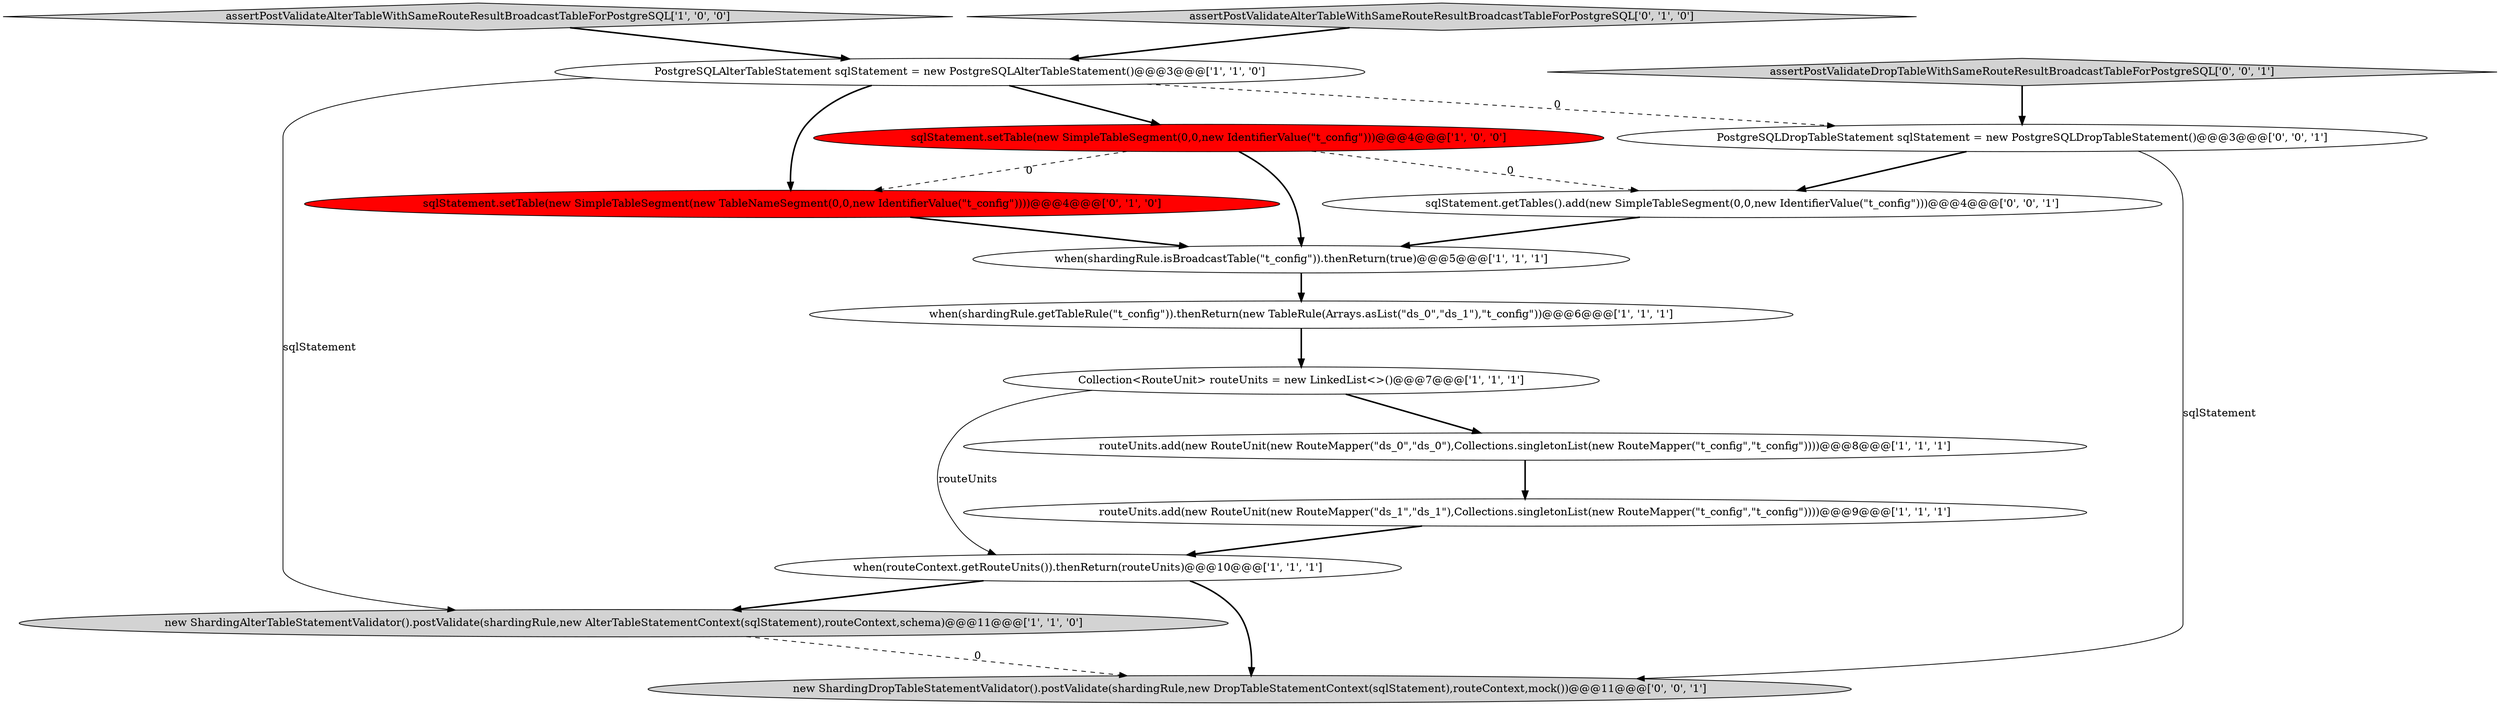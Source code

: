 digraph {
11 [style = filled, label = "sqlStatement.setTable(new SimpleTableSegment(new TableNameSegment(0,0,new IdentifierValue(\"t_config\"))))@@@4@@@['0', '1', '0']", fillcolor = red, shape = ellipse image = "AAA1AAABBB2BBB"];
1 [style = filled, label = "assertPostValidateAlterTableWithSameRouteResultBroadcastTableForPostgreSQL['1', '0', '0']", fillcolor = lightgray, shape = diamond image = "AAA0AAABBB1BBB"];
0 [style = filled, label = "Collection<RouteUnit> routeUnits = new LinkedList<>()@@@7@@@['1', '1', '1']", fillcolor = white, shape = ellipse image = "AAA0AAABBB1BBB"];
4 [style = filled, label = "PostgreSQLAlterTableStatement sqlStatement = new PostgreSQLAlterTableStatement()@@@3@@@['1', '1', '0']", fillcolor = white, shape = ellipse image = "AAA0AAABBB1BBB"];
13 [style = filled, label = "assertPostValidateDropTableWithSameRouteResultBroadcastTableForPostgreSQL['0', '0', '1']", fillcolor = lightgray, shape = diamond image = "AAA0AAABBB3BBB"];
14 [style = filled, label = "sqlStatement.getTables().add(new SimpleTableSegment(0,0,new IdentifierValue(\"t_config\")))@@@4@@@['0', '0', '1']", fillcolor = white, shape = ellipse image = "AAA0AAABBB3BBB"];
9 [style = filled, label = "routeUnits.add(new RouteUnit(new RouteMapper(\"ds_1\",\"ds_1\"),Collections.singletonList(new RouteMapper(\"t_config\",\"t_config\"))))@@@9@@@['1', '1', '1']", fillcolor = white, shape = ellipse image = "AAA0AAABBB1BBB"];
12 [style = filled, label = "PostgreSQLDropTableStatement sqlStatement = new PostgreSQLDropTableStatement()@@@3@@@['0', '0', '1']", fillcolor = white, shape = ellipse image = "AAA0AAABBB3BBB"];
15 [style = filled, label = "new ShardingDropTableStatementValidator().postValidate(shardingRule,new DropTableStatementContext(sqlStatement),routeContext,mock())@@@11@@@['0', '0', '1']", fillcolor = lightgray, shape = ellipse image = "AAA0AAABBB3BBB"];
3 [style = filled, label = "when(shardingRule.getTableRule(\"t_config\")).thenReturn(new TableRule(Arrays.asList(\"ds_0\",\"ds_1\"),\"t_config\"))@@@6@@@['1', '1', '1']", fillcolor = white, shape = ellipse image = "AAA0AAABBB1BBB"];
8 [style = filled, label = "when(routeContext.getRouteUnits()).thenReturn(routeUnits)@@@10@@@['1', '1', '1']", fillcolor = white, shape = ellipse image = "AAA0AAABBB1BBB"];
5 [style = filled, label = "routeUnits.add(new RouteUnit(new RouteMapper(\"ds_0\",\"ds_0\"),Collections.singletonList(new RouteMapper(\"t_config\",\"t_config\"))))@@@8@@@['1', '1', '1']", fillcolor = white, shape = ellipse image = "AAA0AAABBB1BBB"];
10 [style = filled, label = "assertPostValidateAlterTableWithSameRouteResultBroadcastTableForPostgreSQL['0', '1', '0']", fillcolor = lightgray, shape = diamond image = "AAA0AAABBB2BBB"];
2 [style = filled, label = "when(shardingRule.isBroadcastTable(\"t_config\")).thenReturn(true)@@@5@@@['1', '1', '1']", fillcolor = white, shape = ellipse image = "AAA0AAABBB1BBB"];
6 [style = filled, label = "new ShardingAlterTableStatementValidator().postValidate(shardingRule,new AlterTableStatementContext(sqlStatement),routeContext,schema)@@@11@@@['1', '1', '0']", fillcolor = lightgray, shape = ellipse image = "AAA0AAABBB1BBB"];
7 [style = filled, label = "sqlStatement.setTable(new SimpleTableSegment(0,0,new IdentifierValue(\"t_config\")))@@@4@@@['1', '0', '0']", fillcolor = red, shape = ellipse image = "AAA1AAABBB1BBB"];
12->15 [style = solid, label="sqlStatement"];
1->4 [style = bold, label=""];
8->15 [style = bold, label=""];
5->9 [style = bold, label=""];
7->14 [style = dashed, label="0"];
2->3 [style = bold, label=""];
7->11 [style = dashed, label="0"];
8->6 [style = bold, label=""];
9->8 [style = bold, label=""];
11->2 [style = bold, label=""];
4->7 [style = bold, label=""];
3->0 [style = bold, label=""];
4->12 [style = dashed, label="0"];
4->6 [style = solid, label="sqlStatement"];
13->12 [style = bold, label=""];
6->15 [style = dashed, label="0"];
7->2 [style = bold, label=""];
0->8 [style = solid, label="routeUnits"];
12->14 [style = bold, label=""];
10->4 [style = bold, label=""];
14->2 [style = bold, label=""];
4->11 [style = bold, label=""];
0->5 [style = bold, label=""];
}
